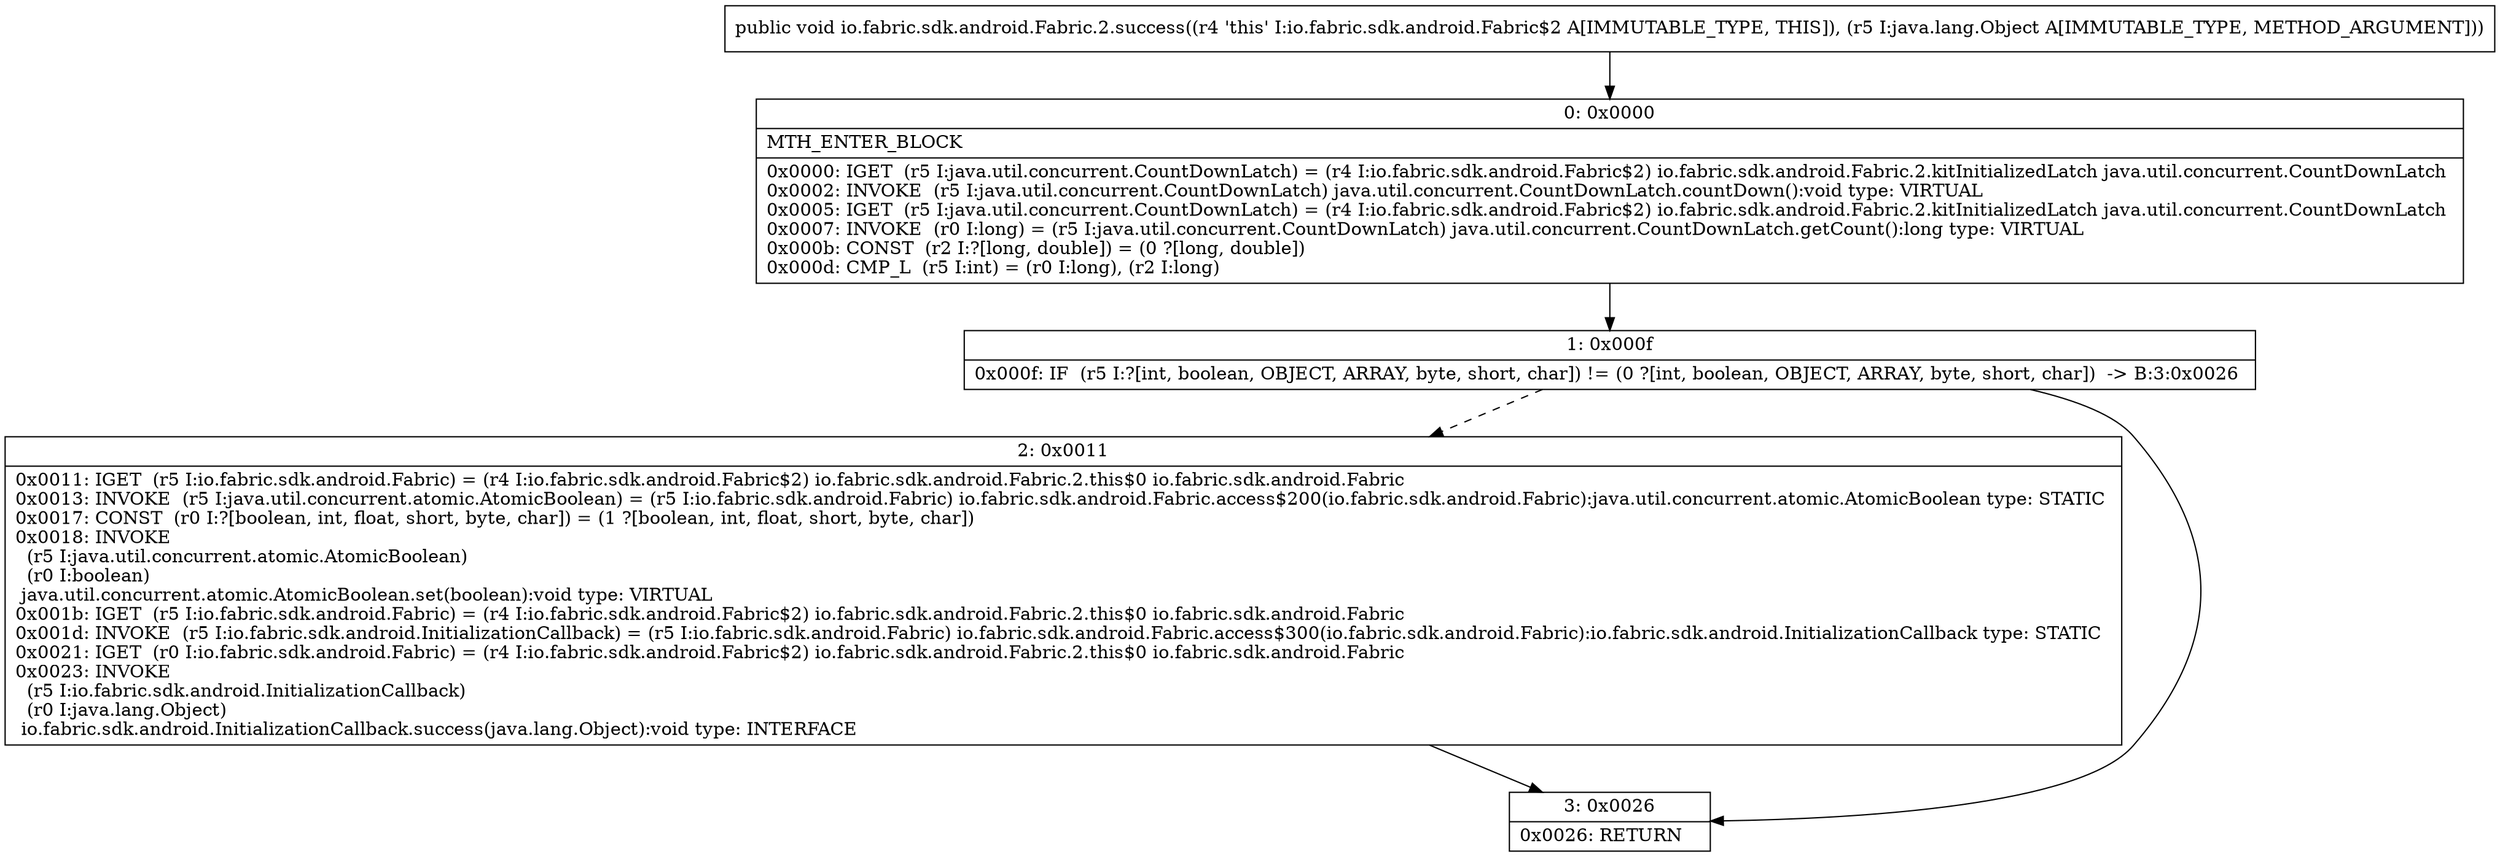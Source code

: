 digraph "CFG forio.fabric.sdk.android.Fabric.2.success(Ljava\/lang\/Object;)V" {
Node_0 [shape=record,label="{0\:\ 0x0000|MTH_ENTER_BLOCK\l|0x0000: IGET  (r5 I:java.util.concurrent.CountDownLatch) = (r4 I:io.fabric.sdk.android.Fabric$2) io.fabric.sdk.android.Fabric.2.kitInitializedLatch java.util.concurrent.CountDownLatch \l0x0002: INVOKE  (r5 I:java.util.concurrent.CountDownLatch) java.util.concurrent.CountDownLatch.countDown():void type: VIRTUAL \l0x0005: IGET  (r5 I:java.util.concurrent.CountDownLatch) = (r4 I:io.fabric.sdk.android.Fabric$2) io.fabric.sdk.android.Fabric.2.kitInitializedLatch java.util.concurrent.CountDownLatch \l0x0007: INVOKE  (r0 I:long) = (r5 I:java.util.concurrent.CountDownLatch) java.util.concurrent.CountDownLatch.getCount():long type: VIRTUAL \l0x000b: CONST  (r2 I:?[long, double]) = (0 ?[long, double]) \l0x000d: CMP_L  (r5 I:int) = (r0 I:long), (r2 I:long) \l}"];
Node_1 [shape=record,label="{1\:\ 0x000f|0x000f: IF  (r5 I:?[int, boolean, OBJECT, ARRAY, byte, short, char]) != (0 ?[int, boolean, OBJECT, ARRAY, byte, short, char])  \-\> B:3:0x0026 \l}"];
Node_2 [shape=record,label="{2\:\ 0x0011|0x0011: IGET  (r5 I:io.fabric.sdk.android.Fabric) = (r4 I:io.fabric.sdk.android.Fabric$2) io.fabric.sdk.android.Fabric.2.this$0 io.fabric.sdk.android.Fabric \l0x0013: INVOKE  (r5 I:java.util.concurrent.atomic.AtomicBoolean) = (r5 I:io.fabric.sdk.android.Fabric) io.fabric.sdk.android.Fabric.access$200(io.fabric.sdk.android.Fabric):java.util.concurrent.atomic.AtomicBoolean type: STATIC \l0x0017: CONST  (r0 I:?[boolean, int, float, short, byte, char]) = (1 ?[boolean, int, float, short, byte, char]) \l0x0018: INVOKE  \l  (r5 I:java.util.concurrent.atomic.AtomicBoolean)\l  (r0 I:boolean)\l java.util.concurrent.atomic.AtomicBoolean.set(boolean):void type: VIRTUAL \l0x001b: IGET  (r5 I:io.fabric.sdk.android.Fabric) = (r4 I:io.fabric.sdk.android.Fabric$2) io.fabric.sdk.android.Fabric.2.this$0 io.fabric.sdk.android.Fabric \l0x001d: INVOKE  (r5 I:io.fabric.sdk.android.InitializationCallback) = (r5 I:io.fabric.sdk.android.Fabric) io.fabric.sdk.android.Fabric.access$300(io.fabric.sdk.android.Fabric):io.fabric.sdk.android.InitializationCallback type: STATIC \l0x0021: IGET  (r0 I:io.fabric.sdk.android.Fabric) = (r4 I:io.fabric.sdk.android.Fabric$2) io.fabric.sdk.android.Fabric.2.this$0 io.fabric.sdk.android.Fabric \l0x0023: INVOKE  \l  (r5 I:io.fabric.sdk.android.InitializationCallback)\l  (r0 I:java.lang.Object)\l io.fabric.sdk.android.InitializationCallback.success(java.lang.Object):void type: INTERFACE \l}"];
Node_3 [shape=record,label="{3\:\ 0x0026|0x0026: RETURN   \l}"];
MethodNode[shape=record,label="{public void io.fabric.sdk.android.Fabric.2.success((r4 'this' I:io.fabric.sdk.android.Fabric$2 A[IMMUTABLE_TYPE, THIS]), (r5 I:java.lang.Object A[IMMUTABLE_TYPE, METHOD_ARGUMENT])) }"];
MethodNode -> Node_0;
Node_0 -> Node_1;
Node_1 -> Node_2[style=dashed];
Node_1 -> Node_3;
Node_2 -> Node_3;
}

